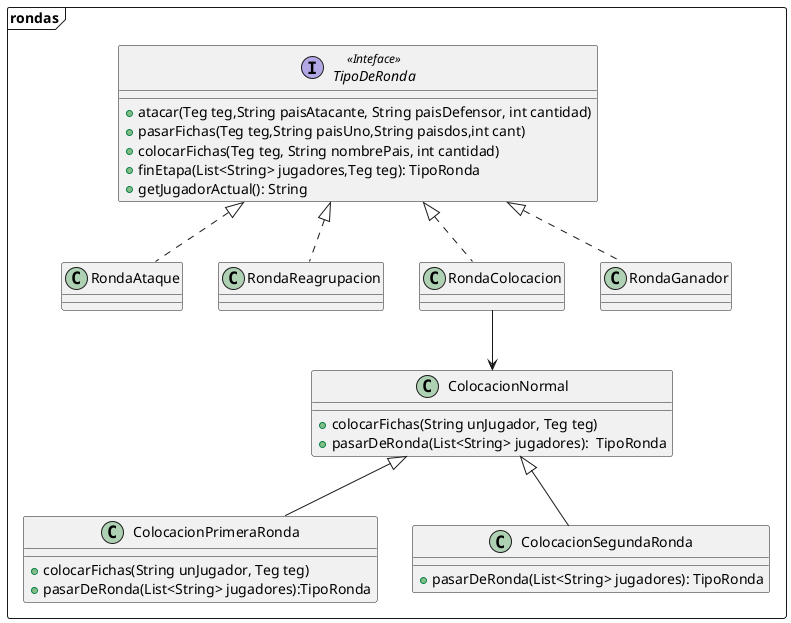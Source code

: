 @startuml clases_package_rondas-v1
'https://plantuml.com/class-diagram

package "rondas" <<frame>>{

interface TipoDeRonda <<Inteface>>{
    + atacar(Teg teg,String paisAtacante, String paisDefensor, int cantidad)
    + pasarFichas(Teg teg,String paisUno,String paisdos,int cant)
    + colocarFichas(Teg teg, String nombrePais, int cantidad)
    + finEtapa(List<String> jugadores,Teg teg): TipoRonda
    + getJugadorActual(): String
}

class RondaAtaque{}

class RondaReagrupacion{}

class RondaColocacion{}

class RondaGanador{}

class ColocacionNormal{
    + colocarFichas(String unJugador, Teg teg)
    + pasarDeRonda(List<String> jugadores):  TipoRonda

}

class ColocacionPrimeraRonda{
    + colocarFichas(String unJugador, Teg teg)
    + pasarDeRonda(List<String> jugadores):TipoRonda
}

class ColocacionSegundaRonda{
    + pasarDeRonda(List<String> jugadores): TipoRonda
}

TipoDeRonda <|.. RondaColocacion
TipoDeRonda <|.. RondaAtaque
TipoDeRonda <|.. RondaReagrupacion
TipoDeRonda <|.. RondaGanador
RondaColocacion --> ColocacionNormal
ColocacionNormal <|-down- ColocacionPrimeraRonda
ColocacionNormal <|-down- ColocacionSegundaRonda

@enduml